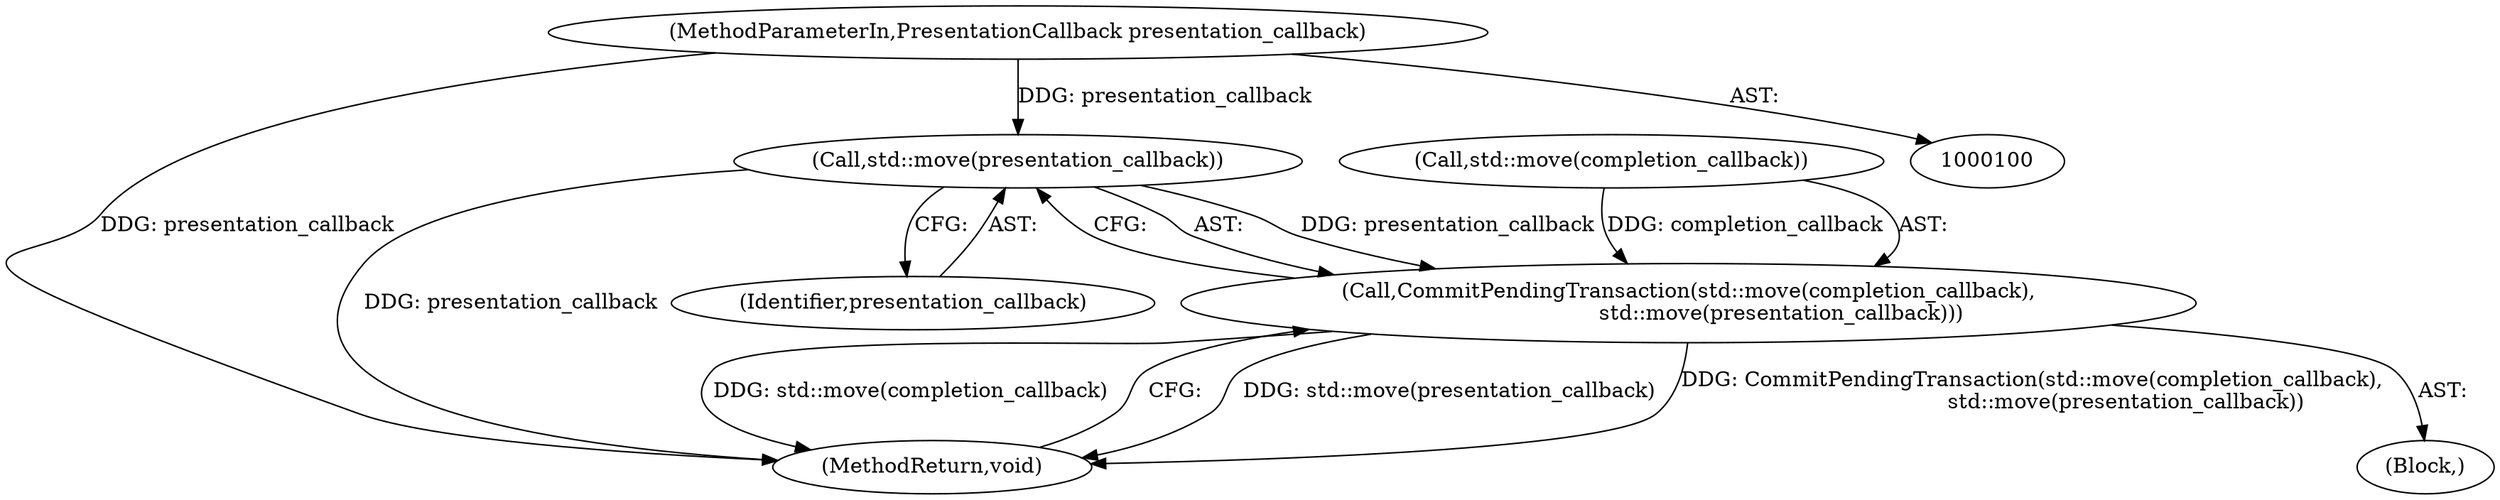 digraph "1_Chrome_4afb628e068367d5b73440537555902cd12416f8_2@API" {
"1000107" [label="(Call,std::move(presentation_callback))"];
"1000102" [label="(MethodParameterIn,PresentationCallback presentation_callback)"];
"1000104" [label="(Call,CommitPendingTransaction(std::move(completion_callback),\n                            std::move(presentation_callback)))"];
"1000109" [label="(MethodReturn,void)"];
"1000102" [label="(MethodParameterIn,PresentationCallback presentation_callback)"];
"1000108" [label="(Identifier,presentation_callback)"];
"1000104" [label="(Call,CommitPendingTransaction(std::move(completion_callback),\n                            std::move(presentation_callback)))"];
"1000103" [label="(Block,)"];
"1000105" [label="(Call,std::move(completion_callback))"];
"1000107" [label="(Call,std::move(presentation_callback))"];
"1000107" -> "1000104"  [label="AST: "];
"1000107" -> "1000108"  [label="CFG: "];
"1000108" -> "1000107"  [label="AST: "];
"1000104" -> "1000107"  [label="CFG: "];
"1000107" -> "1000109"  [label="DDG: presentation_callback"];
"1000107" -> "1000104"  [label="DDG: presentation_callback"];
"1000102" -> "1000107"  [label="DDG: presentation_callback"];
"1000102" -> "1000100"  [label="AST: "];
"1000102" -> "1000109"  [label="DDG: presentation_callback"];
"1000104" -> "1000103"  [label="AST: "];
"1000105" -> "1000104"  [label="AST: "];
"1000109" -> "1000104"  [label="CFG: "];
"1000104" -> "1000109"  [label="DDG: std::move(presentation_callback)"];
"1000104" -> "1000109"  [label="DDG: CommitPendingTransaction(std::move(completion_callback),\n                            std::move(presentation_callback))"];
"1000104" -> "1000109"  [label="DDG: std::move(completion_callback)"];
"1000105" -> "1000104"  [label="DDG: completion_callback"];
}
